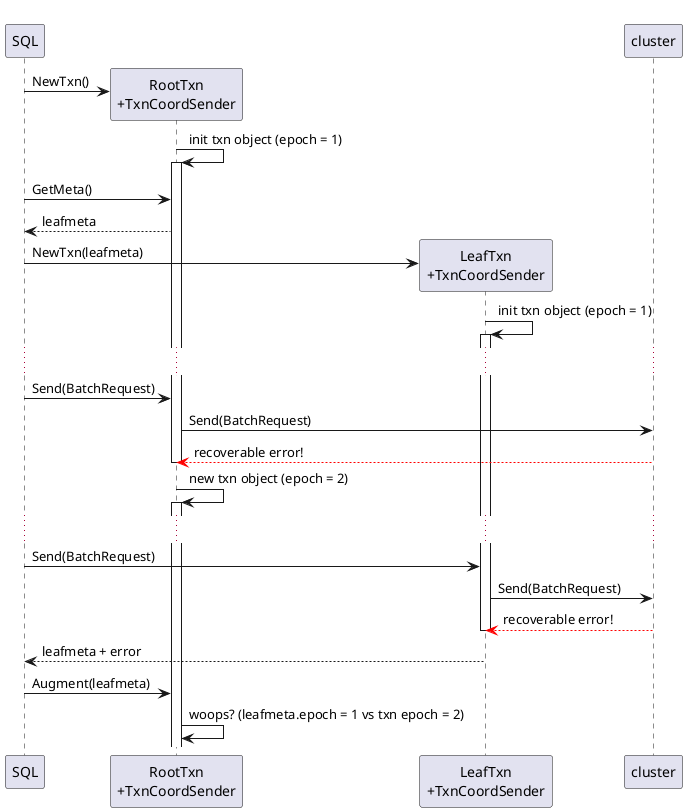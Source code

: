 @startuml
participant SQL
participant "RootTxn\n+TxnCoordSender" as RootTxn
participant "LeafTxn\n+TxnCoordSender" as LeafTxn

create RootTxn
SQL -> RootTxn : NewTxn()
RootTxn -> RootTxn : init txn object (epoch = 1)
activate RootTxn
SQL -> RootTxn : GetMeta()
RootTxn --> SQL : leafmeta
create LeafTxn
SQL -> LeafTxn : NewTxn(leafmeta)
LeafTxn -> LeafTxn : init txn object (epoch = 1)
activate LeafTxn
...
SQL -> RootTxn : Send(BatchRequest)
RootTxn -> cluster : Send(BatchRequest)
cluster -[#red]-> RootTxn : recoverable error!
deactivate RootTxn
RootTxn -> RootTxn : new txn object (epoch = 2)
activate RootTxn
...
SQL -> LeafTxn : Send(BatchRequest)
LeafTxn -> cluster : Send(BatchRequest)
cluster -[#red]-> LeafTxn : recoverable error!
deactivate LeafTxn
LeafTxn --> SQL : leafmeta + error
SQL -> RootTxn : Augment(leafmeta)
RootTxn -> RootTxn : woops? (leafmeta.epoch = 1 vs txn epoch = 2)
@enduml
